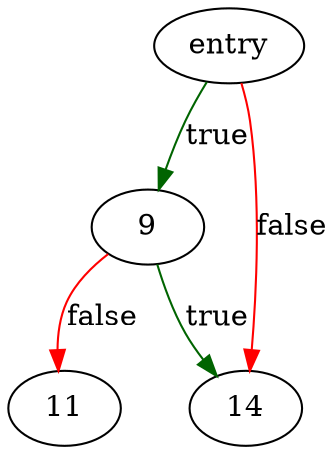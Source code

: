 digraph "memcmp2" {
	// Node definitions.
	4 [label=entry];
	9;
	11;
	14;

	// Edge definitions.
	4 -> 9 [
		color=darkgreen
		label=true
	];
	4 -> 14 [
		color=red
		label=false
	];
	9 -> 11 [
		color=red
		label=false
	];
	9 -> 14 [
		color=darkgreen
		label=true
	];
}